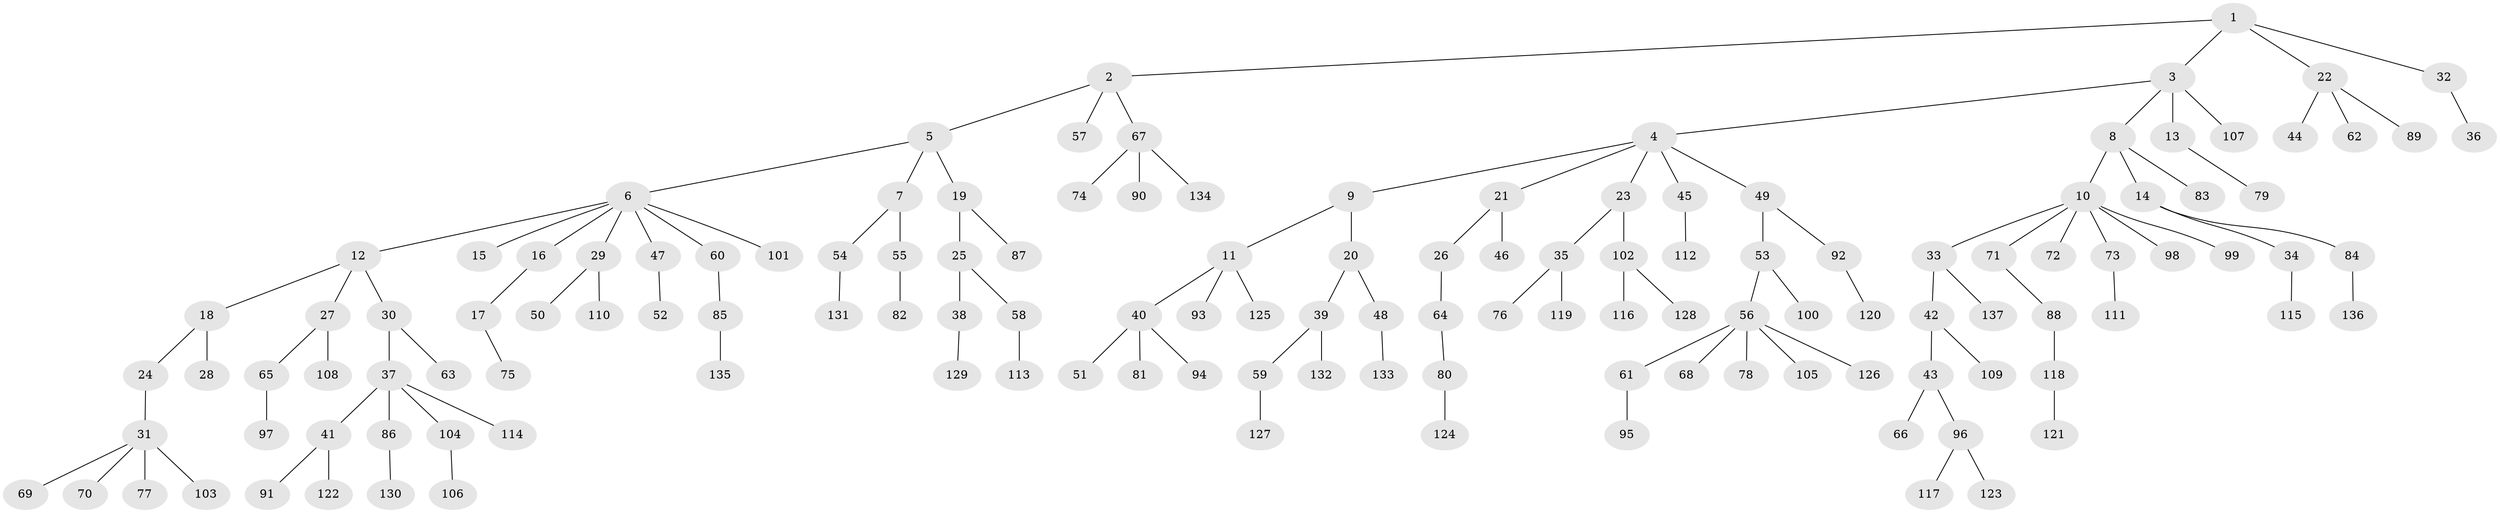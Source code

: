 // Generated by graph-tools (version 1.1) at 2025/15/03/09/25 04:15:23]
// undirected, 137 vertices, 136 edges
graph export_dot {
graph [start="1"]
  node [color=gray90,style=filled];
  1;
  2;
  3;
  4;
  5;
  6;
  7;
  8;
  9;
  10;
  11;
  12;
  13;
  14;
  15;
  16;
  17;
  18;
  19;
  20;
  21;
  22;
  23;
  24;
  25;
  26;
  27;
  28;
  29;
  30;
  31;
  32;
  33;
  34;
  35;
  36;
  37;
  38;
  39;
  40;
  41;
  42;
  43;
  44;
  45;
  46;
  47;
  48;
  49;
  50;
  51;
  52;
  53;
  54;
  55;
  56;
  57;
  58;
  59;
  60;
  61;
  62;
  63;
  64;
  65;
  66;
  67;
  68;
  69;
  70;
  71;
  72;
  73;
  74;
  75;
  76;
  77;
  78;
  79;
  80;
  81;
  82;
  83;
  84;
  85;
  86;
  87;
  88;
  89;
  90;
  91;
  92;
  93;
  94;
  95;
  96;
  97;
  98;
  99;
  100;
  101;
  102;
  103;
  104;
  105;
  106;
  107;
  108;
  109;
  110;
  111;
  112;
  113;
  114;
  115;
  116;
  117;
  118;
  119;
  120;
  121;
  122;
  123;
  124;
  125;
  126;
  127;
  128;
  129;
  130;
  131;
  132;
  133;
  134;
  135;
  136;
  137;
  1 -- 2;
  1 -- 3;
  1 -- 22;
  1 -- 32;
  2 -- 5;
  2 -- 57;
  2 -- 67;
  3 -- 4;
  3 -- 8;
  3 -- 13;
  3 -- 107;
  4 -- 9;
  4 -- 21;
  4 -- 23;
  4 -- 45;
  4 -- 49;
  5 -- 6;
  5 -- 7;
  5 -- 19;
  6 -- 12;
  6 -- 15;
  6 -- 16;
  6 -- 29;
  6 -- 47;
  6 -- 60;
  6 -- 101;
  7 -- 54;
  7 -- 55;
  8 -- 10;
  8 -- 14;
  8 -- 83;
  9 -- 11;
  9 -- 20;
  10 -- 33;
  10 -- 71;
  10 -- 72;
  10 -- 73;
  10 -- 98;
  10 -- 99;
  11 -- 40;
  11 -- 93;
  11 -- 125;
  12 -- 18;
  12 -- 27;
  12 -- 30;
  13 -- 79;
  14 -- 34;
  14 -- 84;
  16 -- 17;
  17 -- 75;
  18 -- 24;
  18 -- 28;
  19 -- 25;
  19 -- 87;
  20 -- 39;
  20 -- 48;
  21 -- 26;
  21 -- 46;
  22 -- 44;
  22 -- 62;
  22 -- 89;
  23 -- 35;
  23 -- 102;
  24 -- 31;
  25 -- 38;
  25 -- 58;
  26 -- 64;
  27 -- 65;
  27 -- 108;
  29 -- 50;
  29 -- 110;
  30 -- 37;
  30 -- 63;
  31 -- 69;
  31 -- 70;
  31 -- 77;
  31 -- 103;
  32 -- 36;
  33 -- 42;
  33 -- 137;
  34 -- 115;
  35 -- 76;
  35 -- 119;
  37 -- 41;
  37 -- 86;
  37 -- 104;
  37 -- 114;
  38 -- 129;
  39 -- 59;
  39 -- 132;
  40 -- 51;
  40 -- 81;
  40 -- 94;
  41 -- 91;
  41 -- 122;
  42 -- 43;
  42 -- 109;
  43 -- 66;
  43 -- 96;
  45 -- 112;
  47 -- 52;
  48 -- 133;
  49 -- 53;
  49 -- 92;
  53 -- 56;
  53 -- 100;
  54 -- 131;
  55 -- 82;
  56 -- 61;
  56 -- 68;
  56 -- 78;
  56 -- 105;
  56 -- 126;
  58 -- 113;
  59 -- 127;
  60 -- 85;
  61 -- 95;
  64 -- 80;
  65 -- 97;
  67 -- 74;
  67 -- 90;
  67 -- 134;
  71 -- 88;
  73 -- 111;
  80 -- 124;
  84 -- 136;
  85 -- 135;
  86 -- 130;
  88 -- 118;
  92 -- 120;
  96 -- 117;
  96 -- 123;
  102 -- 116;
  102 -- 128;
  104 -- 106;
  118 -- 121;
}
